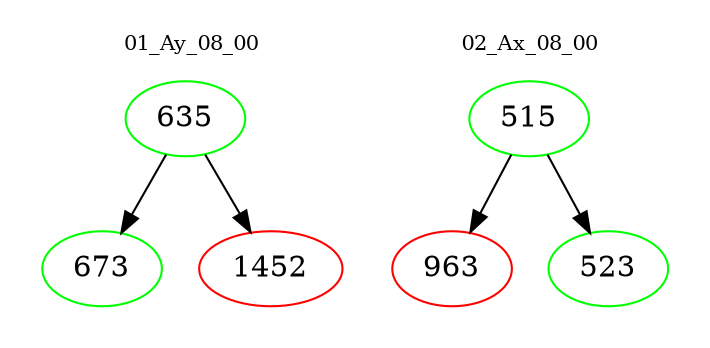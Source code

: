 digraph{
subgraph cluster_0 {
color = white
label = "01_Ay_08_00";
fontsize=10;
T0_635 [label="635", color="green"]
T0_635 -> T0_673 [color="black"]
T0_673 [label="673", color="green"]
T0_635 -> T0_1452 [color="black"]
T0_1452 [label="1452", color="red"]
}
subgraph cluster_1 {
color = white
label = "02_Ax_08_00";
fontsize=10;
T1_515 [label="515", color="green"]
T1_515 -> T1_963 [color="black"]
T1_963 [label="963", color="red"]
T1_515 -> T1_523 [color="black"]
T1_523 [label="523", color="green"]
}
}
